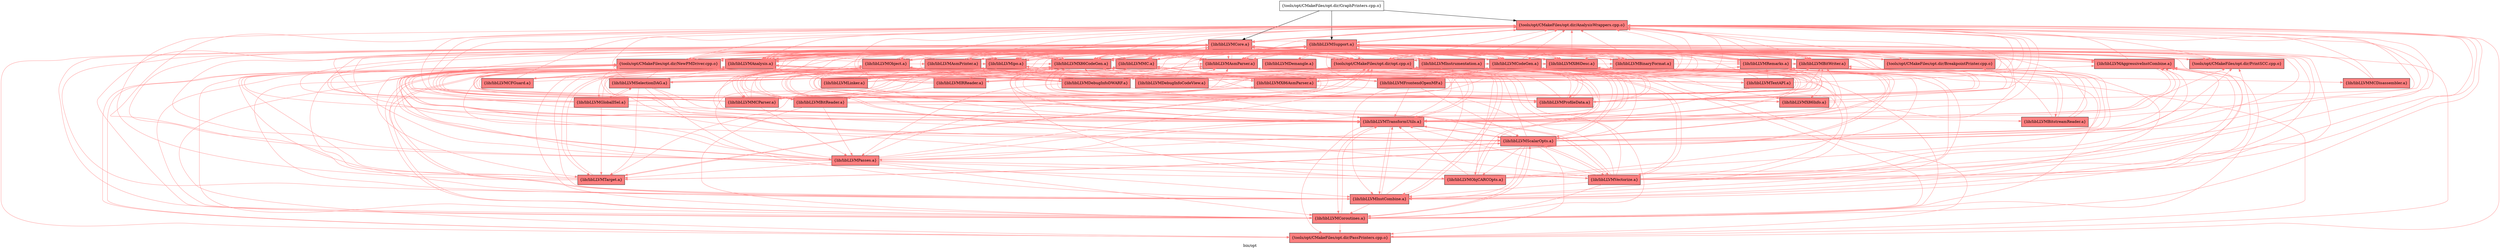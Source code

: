 digraph "bin/opt" {
	label="bin/opt";
	{ rank=same; Node0x556f9efbea68;  }
	{ rank=same; Node0x556f9efaab08; Node0x556f9efbffa8;  }
	{ rank=same; Node0x556f9efb6d68; Node0x556f9efad808; Node0x556f9efaeac8; Node0x556f9efae028; Node0x556f9efab008; Node0x556f9efa3308; Node0x556f9efac728; Node0x556f9efae5c8; Node0x556f9efadb28; Node0x556f9efb72b8; Node0x556f9efba7d8; Node0x556f9efbf508; Node0x556f9efc1628; Node0x556f9efc1128; Node0x556f9efac548; Node0x556f9efb7da8; Node0x556f9efbcd08; Node0x556f9efabb48; Node0x556f9efa4668;  }

	Node0x556f9efbea68 [shape=record,shape=box,style=filled,fillcolor="1.000000 0.5 1",group=1,label="{tools/opt/CMakeFiles/opt.dir/AnalysisWrappers.cpp.o}"];
	Node0x556f9efbea68 -> Node0x556f9efaab08[color="1.000000 0.5 1"];
	Node0x556f9efbea68 -> Node0x556f9efbffa8[color="1.000000 0.5 1"];
	Node0x556f9efaab08 [shape=record,shape=box,style=filled,fillcolor="1.000000 0.5 1",group=1,label="{lib/libLLVMCore.a}"];
	Node0x556f9efaab08 -> Node0x556f9efbea68[color="1.000000 0.5 1"];
	Node0x556f9efaab08 -> Node0x556f9efbffa8[color="1.000000 0.5 1"];
	Node0x556f9efaab08 -> Node0x556f9efb6d68[color="1.000000 0.5 1"];
	Node0x556f9efaab08 -> Node0x556f9efad808[color="1.000000 0.5 1"];
	Node0x556f9efaab08 -> Node0x556f9efaeac8[color="1.000000 0.5 1"];
	Node0x556f9efaab08 -> Node0x556f9efae028[color="1.000000 0.5 1"];
	Node0x556f9efaab08 -> Node0x556f9efab008[color="1.000000 0.5 1"];
	Node0x556f9efaab08 -> Node0x556f9efa3308[color="1.000000 0.5 1"];
	Node0x556f9efaab08 -> Node0x556f9efac728[color="1.000000 0.5 1"];
	Node0x556f9efaab08 -> Node0x556f9efae5c8[color="1.000000 0.5 1"];
	Node0x556f9efaab08 -> Node0x556f9efadb28[color="1.000000 0.5 1"];
	Node0x556f9efaab08 -> Node0x556f9efb72b8[color="1.000000 0.5 1"];
	Node0x556f9efaab08 -> Node0x556f9efba7d8[color="1.000000 0.5 1"];
	Node0x556f9efaab08 -> Node0x556f9efbf508[color="1.000000 0.5 1"];
	Node0x556f9efbffa8 [shape=record,shape=box,style=filled,fillcolor="1.000000 0.5 1",group=1,label="{lib/libLLVMSupport.a}"];
	Node0x556f9efbffa8 -> Node0x556f9efbea68[color="1.000000 0.5 1"];
	Node0x556f9efbffa8 -> Node0x556f9efb6d68[color="1.000000 0.5 1"];
	Node0x556f9efbffa8 -> Node0x556f9efad808[color="1.000000 0.5 1"];
	Node0x556f9efbffa8 -> Node0x556f9efaeac8[color="1.000000 0.5 1"];
	Node0x556f9efbffa8 -> Node0x556f9efadb28[color="1.000000 0.5 1"];
	Node0x556f9efbffa8 -> Node0x556f9efae028[color="1.000000 0.5 1"];
	Node0x556f9efbffa8 -> Node0x556f9efab008[color="1.000000 0.5 1"];
	Node0x556f9efbffa8 -> Node0x556f9efc1628[color="1.000000 0.5 1"];
	Node0x556f9efbffa8 -> Node0x556f9efba7d8[color="1.000000 0.5 1"];
	Node0x556f9efbffa8 -> Node0x556f9efaab08[color="1.000000 0.5 1"];
	Node0x556f9efbffa8 -> Node0x556f9efac728[color="1.000000 0.5 1"];
	Node0x556f9efbffa8 -> Node0x556f9efbf508[color="1.000000 0.5 1"];
	Node0x556f9efbffa8 -> Node0x556f9efc1128[color="1.000000 0.5 1"];
	Node0x556f9efbffa8 -> Node0x556f9efac548[color="1.000000 0.5 1"];
	Node0x556f9efbffa8 -> Node0x556f9efb7da8[color="1.000000 0.5 1"];
	Node0x556f9efbffa8 -> Node0x556f9efbcd08[color="1.000000 0.5 1"];
	Node0x556f9efbffa8 -> Node0x556f9efabb48[color="1.000000 0.5 1"];
	Node0x556f9efbffa8 -> Node0x556f9efa4668[color="1.000000 0.5 1"];
	Node0x556f9efb7da8 [shape=record,shape=box,style=filled,fillcolor="1.000000 0.5 1",group=1,label="{tools/opt/CMakeFiles/opt.dir/BreakpointPrinter.cpp.o}"];
	Node0x556f9efb7da8 -> Node0x556f9efbea68[color="1.000000 0.5 1"];
	Node0x556f9efb7da8 -> Node0x556f9efaab08[color="1.000000 0.5 1"];
	Node0x556f9efb7da8 -> Node0x556f9efbffa8[color="1.000000 0.5 1"];
	Node0x556f9efb8a28 [shape=record,shape=box,group=0,label="{tools/opt/CMakeFiles/opt.dir/GraphPrinters.cpp.o}"];
	Node0x556f9efb8a28 -> Node0x556f9efbea68;
	Node0x556f9efb8a28 -> Node0x556f9efaab08;
	Node0x556f9efb8a28 -> Node0x556f9efbffa8;
	Node0x556f9efb6d68 [shape=record,shape=box,style=filled,fillcolor="1.000000 0.5 1",group=1,label="{tools/opt/CMakeFiles/opt.dir/NewPMDriver.cpp.o}"];
	Node0x556f9efb6d68 -> Node0x556f9efbea68[color="1.000000 0.5 1"];
	Node0x556f9efb6d68 -> Node0x556f9efba7d8[color="1.000000 0.5 1"];
	Node0x556f9efb6d68 -> Node0x556f9efaeac8[color="1.000000 0.5 1"];
	Node0x556f9efb6d68 -> Node0x556f9efae028[color="1.000000 0.5 1"];
	Node0x556f9efb6d68 -> Node0x556f9efbeba8[color="1.000000 0.5 1"];
	Node0x556f9efb6d68 -> Node0x556f9efaab08[color="1.000000 0.5 1"];
	Node0x556f9efb6d68 -> Node0x556f9efac548[color="1.000000 0.5 1"];
	Node0x556f9efb6d68 -> Node0x556f9efc1128[color="1.000000 0.5 1"];
	Node0x556f9efb6d68 -> Node0x556f9efbffa8[color="1.000000 0.5 1"];
	Node0x556f9efb6d68 -> Node0x556f9efbe248[color="1.000000 0.5 1"];
	Node0x556f9efba7d8 [shape=record,shape=box,style=filled,fillcolor="1.000000 0.5 1",group=1,label="{tools/opt/CMakeFiles/opt.dir/opt.cpp.o}"];
	Node0x556f9efba7d8 -> Node0x556f9efbea68[color="1.000000 0.5 1"];
	Node0x556f9efba7d8 -> Node0x556f9efb7da8[color="1.000000 0.5 1"];
	Node0x556f9efba7d8 -> Node0x556f9efb6d68[color="1.000000 0.5 1"];
	Node0x556f9efba7d8 -> Node0x556f9efb6598[color="1.000000 0.5 1"];
	Node0x556f9efba7d8 -> Node0x556f9efad308[color="1.000000 0.5 1"];
	Node0x556f9efba7d8 -> Node0x556f9efad808[color="1.000000 0.5 1"];
	Node0x556f9efba7d8 -> Node0x556f9efac728[color="1.000000 0.5 1"];
	Node0x556f9efba7d8 -> Node0x556f9efacc28[color="1.000000 0.5 1"];
	Node0x556f9efba7d8 -> Node0x556f9efae5c8[color="1.000000 0.5 1"];
	Node0x556f9efba7d8 -> Node0x556f9efaeac8[color="1.000000 0.5 1"];
	Node0x556f9efba7d8 -> Node0x556f9efadb28[color="1.000000 0.5 1"];
	Node0x556f9efba7d8 -> Node0x556f9efae028[color="1.000000 0.5 1"];
	Node0x556f9efba7d8 -> Node0x556f9efab008[color="1.000000 0.5 1"];
	Node0x556f9efba7d8 -> Node0x556f9efaab08[color="1.000000 0.5 1"];
	Node0x556f9efba7d8 -> Node0x556f9efaa6a8[color="1.000000 0.5 1"];
	Node0x556f9efba7d8 -> Node0x556f9efac548[color="1.000000 0.5 1"];
	Node0x556f9efba7d8 -> Node0x556f9efac048[color="1.000000 0.5 1"];
	Node0x556f9efba7d8 -> Node0x556f9efabaa8[color="1.000000 0.5 1"];
	Node0x556f9efba7d8 -> Node0x556f9efc1128[color="1.000000 0.5 1"];
	Node0x556f9efba7d8 -> Node0x556f9efbfa08[color="1.000000 0.5 1"];
	Node0x556f9efba7d8 -> Node0x556f9efc04a8[color="1.000000 0.5 1"];
	Node0x556f9efba7d8 -> Node0x556f9efbffa8[color="1.000000 0.5 1"];
	Node0x556f9efba7d8 -> Node0x556f9efbe748[color="1.000000 0.5 1"];
	Node0x556f9efba7d8 -> Node0x556f9efbe248[color="1.000000 0.5 1"];
	Node0x556f9efba7d8 -> Node0x556f9efbf0a8[color="1.000000 0.5 1"];
	Node0x556f9efaeac8 [shape=record,shape=box,style=filled,fillcolor="1.000000 0.5 1",group=1,label="{lib/libLLVMAnalysis.a}"];
	Node0x556f9efaeac8 -> Node0x556f9efbea68[color="1.000000 0.5 1"];
	Node0x556f9efaeac8 -> Node0x556f9efb6d68[color="1.000000 0.5 1"];
	Node0x556f9efaeac8 -> Node0x556f9efad808[color="1.000000 0.5 1"];
	Node0x556f9efaeac8 -> Node0x556f9efaab08[color="1.000000 0.5 1"];
	Node0x556f9efaeac8 -> Node0x556f9efbffa8[color="1.000000 0.5 1"];
	Node0x556f9efaeac8 -> Node0x556f9efba7d8[color="1.000000 0.5 1"];
	Node0x556f9efaeac8 -> Node0x556f9efae5c8[color="1.000000 0.5 1"];
	Node0x556f9efaeac8 -> Node0x556f9efb6598[color="1.000000 0.5 1"];
	Node0x556f9efaeac8 -> Node0x556f9efb72b8[color="1.000000 0.5 1"];
	Node0x556f9efaeac8 -> Node0x556f9efa3308[color="1.000000 0.5 1"];
	Node0x556f9efaeac8 -> Node0x556f9efa4668[color="1.000000 0.5 1"];
	Node0x556f9efaeac8 -> Node0x556f9efa4b68[color="1.000000 0.5 1"];
	Node0x556f9efaeac8 -> Node0x556f9efadb28[color="1.000000 0.5 1"];
	Node0x556f9efaeac8 -> Node0x556f9efab008[color="1.000000 0.5 1"];
	Node0x556f9efaeac8 -> Node0x556f9efb7da8[color="1.000000 0.5 1"];
	Node0x556f9efaeac8 -> Node0x556f9efc04a8[color="1.000000 0.5 1"];
	Node0x556f9efae028 [shape=record,shape=box,style=filled,fillcolor="1.000000 0.5 1",group=1,label="{lib/libLLVMBitWriter.a}"];
	Node0x556f9efae028 -> Node0x556f9efbea68[color="1.000000 0.5 1"];
	Node0x556f9efae028 -> Node0x556f9efad808[color="1.000000 0.5 1"];
	Node0x556f9efae028 -> Node0x556f9efaeac8[color="1.000000 0.5 1"];
	Node0x556f9efae028 -> Node0x556f9efaab08[color="1.000000 0.5 1"];
	Node0x556f9efae028 -> Node0x556f9efbffa8[color="1.000000 0.5 1"];
	Node0x556f9efae028 -> Node0x556f9efb6d68[color="1.000000 0.5 1"];
	Node0x556f9efae028 -> Node0x556f9efba7d8[color="1.000000 0.5 1"];
	Node0x556f9efae028 -> Node0x556f9efadb28[color="1.000000 0.5 1"];
	Node0x556f9efae028 -> Node0x556f9efc1628[color="1.000000 0.5 1"];
	Node0x556f9efae028 -> Node0x556f9efa4668[color="1.000000 0.5 1"];
	Node0x556f9efbeba8 [shape=record,shape=box,style=filled,fillcolor="1.000000 0.5 1",group=1,label="{lib/libLLVMPasses.a}"];
	Node0x556f9efbeba8 -> Node0x556f9efbea68[color="1.000000 0.5 1"];
	Node0x556f9efbeba8 -> Node0x556f9efb6d68[color="1.000000 0.5 1"];
	Node0x556f9efbeba8 -> Node0x556f9efba7d8[color="1.000000 0.5 1"];
	Node0x556f9efbeba8 -> Node0x556f9efad808[color="1.000000 0.5 1"];
	Node0x556f9efbeba8 -> Node0x556f9efae5c8[color="1.000000 0.5 1"];
	Node0x556f9efbeba8 -> Node0x556f9efaeac8[color="1.000000 0.5 1"];
	Node0x556f9efbeba8 -> Node0x556f9efc04a8[color="1.000000 0.5 1"];
	Node0x556f9efbeba8 -> Node0x556f9efc1128[color="1.000000 0.5 1"];
	Node0x556f9efbeba8 -> Node0x556f9efac548[color="1.000000 0.5 1"];
	Node0x556f9efbeba8 -> Node0x556f9efaab08[color="1.000000 0.5 1"];
	Node0x556f9efbeba8 -> Node0x556f9efaa6a8[color="1.000000 0.5 1"];
	Node0x556f9efbeba8 -> Node0x556f9efabaa8[color="1.000000 0.5 1"];
	Node0x556f9efbeba8 -> Node0x556f9efbfa08[color="1.000000 0.5 1"];
	Node0x556f9efbeba8 -> Node0x556f9efbffa8[color="1.000000 0.5 1"];
	Node0x556f9efbeba8 -> Node0x556f9efbe748[color="1.000000 0.5 1"];
	Node0x556f9efbeba8 -> Node0x556f9efbe248[color="1.000000 0.5 1"];
	Node0x556f9efbeba8 -> Node0x556f9efbf0a8[color="1.000000 0.5 1"];
	Node0x556f9efbeba8 -> Node0x556f9efadb28[color="1.000000 0.5 1"];
	Node0x556f9efbeba8 -> Node0x556f9efab008[color="1.000000 0.5 1"];
	Node0x556f9efac548 [shape=record,shape=box,style=filled,fillcolor="1.000000 0.5 1",group=1,label="{lib/libLLVMipo.a}"];
	Node0x556f9efac548 -> Node0x556f9efbea68[color="1.000000 0.5 1"];
	Node0x556f9efac548 -> Node0x556f9efb6598[color="1.000000 0.5 1"];
	Node0x556f9efac548 -> Node0x556f9efad808[color="1.000000 0.5 1"];
	Node0x556f9efac548 -> Node0x556f9efaeac8[color="1.000000 0.5 1"];
	Node0x556f9efac548 -> Node0x556f9efaab08[color="1.000000 0.5 1"];
	Node0x556f9efac548 -> Node0x556f9efbffa8[color="1.000000 0.5 1"];
	Node0x556f9efac548 -> Node0x556f9efbe248[color="1.000000 0.5 1"];
	Node0x556f9efac548 -> Node0x556f9efadb28[color="1.000000 0.5 1"];
	Node0x556f9efac548 -> Node0x556f9efae028[color="1.000000 0.5 1"];
	Node0x556f9efac548 -> Node0x556f9efab008[color="1.000000 0.5 1"];
	Node0x556f9efac548 -> Node0x556f9efb6d68[color="1.000000 0.5 1"];
	Node0x556f9efac548 -> Node0x556f9efba7d8[color="1.000000 0.5 1"];
	Node0x556f9efac548 -> Node0x556f9efb72b8[color="1.000000 0.5 1"];
	Node0x556f9efac548 -> Node0x556f9efaa6a8[color="1.000000 0.5 1"];
	Node0x556f9efac548 -> Node0x556f9efac048[color="1.000000 0.5 1"];
	Node0x556f9efac548 -> Node0x556f9efacef8[color="1.000000 0.5 1"];
	Node0x556f9efac548 -> Node0x556f9efa3268[color="1.000000 0.5 1"];
	Node0x556f9efac548 -> Node0x556f9efb7da8[color="1.000000 0.5 1"];
	Node0x556f9efac548 -> Node0x556f9efae5c8[color="1.000000 0.5 1"];
	Node0x556f9efac548 -> Node0x556f9efac9f8[color="1.000000 0.5 1"];
	Node0x556f9efac548 -> Node0x556f9efabaa8[color="1.000000 0.5 1"];
	Node0x556f9efac548 -> Node0x556f9efc1128[color="1.000000 0.5 1"];
	Node0x556f9efac548 -> Node0x556f9efc04a8[color="1.000000 0.5 1"];
	Node0x556f9efac548 -> Node0x556f9efbf0a8[color="1.000000 0.5 1"];
	Node0x556f9efac548 -> Node0x556f9efa4b68[color="1.000000 0.5 1"];
	Node0x556f9efac548 -> Node0x556f9efa4668[color="1.000000 0.5 1"];
	Node0x556f9efc1128 [shape=record,shape=box,style=filled,fillcolor="1.000000 0.5 1",group=1,label="{lib/libLLVMInstrumentation.a}"];
	Node0x556f9efc1128 -> Node0x556f9efbea68[color="1.000000 0.5 1"];
	Node0x556f9efc1128 -> Node0x556f9efb6d68[color="1.000000 0.5 1"];
	Node0x556f9efc1128 -> Node0x556f9efba7d8[color="1.000000 0.5 1"];
	Node0x556f9efc1128 -> Node0x556f9efad808[color="1.000000 0.5 1"];
	Node0x556f9efc1128 -> Node0x556f9efaeac8[color="1.000000 0.5 1"];
	Node0x556f9efc1128 -> Node0x556f9efab008[color="1.000000 0.5 1"];
	Node0x556f9efc1128 -> Node0x556f9efaab08[color="1.000000 0.5 1"];
	Node0x556f9efc1128 -> Node0x556f9efc1628[color="1.000000 0.5 1"];
	Node0x556f9efc1128 -> Node0x556f9efbffa8[color="1.000000 0.5 1"];
	Node0x556f9efc1128 -> Node0x556f9efbe248[color="1.000000 0.5 1"];
	Node0x556f9efc1128 -> Node0x556f9efac548[color="1.000000 0.5 1"];
	Node0x556f9efc1128 -> Node0x556f9efa4b68[color="1.000000 0.5 1"];
	Node0x556f9efc1128 -> Node0x556f9efb7da8[color="1.000000 0.5 1"];
	Node0x556f9efc1128 -> Node0x556f9efae5c8[color="1.000000 0.5 1"];
	Node0x556f9efc1128 -> Node0x556f9efadb28[color="1.000000 0.5 1"];
	Node0x556f9efc1128 -> Node0x556f9efabaa8[color="1.000000 0.5 1"];
	Node0x556f9efc1128 -> Node0x556f9efb72b8[color="1.000000 0.5 1"];
	Node0x556f9efc1128 -> Node0x556f9efaa6a8[color="1.000000 0.5 1"];
	Node0x556f9efbe248 [shape=record,shape=box,style=filled,fillcolor="1.000000 0.5 1",group=1,label="{lib/libLLVMTransformUtils.a}"];
	Node0x556f9efbe248 -> Node0x556f9efbea68[color="1.000000 0.5 1"];
	Node0x556f9efbe248 -> Node0x556f9efbffa8[color="1.000000 0.5 1"];
	Node0x556f9efbe248 -> Node0x556f9efb6d68[color="1.000000 0.5 1"];
	Node0x556f9efbe248 -> Node0x556f9efad808[color="1.000000 0.5 1"];
	Node0x556f9efbe248 -> Node0x556f9efaeac8[color="1.000000 0.5 1"];
	Node0x556f9efbe248 -> Node0x556f9efadb28[color="1.000000 0.5 1"];
	Node0x556f9efbe248 -> Node0x556f9efab008[color="1.000000 0.5 1"];
	Node0x556f9efbe248 -> Node0x556f9efaab08[color="1.000000 0.5 1"];
	Node0x556f9efbe248 -> Node0x556f9efae5c8[color="1.000000 0.5 1"];
	Node0x556f9efbe248 -> Node0x556f9efac548[color="1.000000 0.5 1"];
	Node0x556f9efbe248 -> Node0x556f9efc04a8[color="1.000000 0.5 1"];
	Node0x556f9efbe248 -> Node0x556f9efb6598[color="1.000000 0.5 1"];
	Node0x556f9efbe248 -> Node0x556f9efb72b8[color="1.000000 0.5 1"];
	Node0x556f9efbe248 -> Node0x556f9efabaa8[color="1.000000 0.5 1"];
	Node0x556f9efbe248 -> Node0x556f9efae028[color="1.000000 0.5 1"];
	Node0x556f9efbe248 -> Node0x556f9efba7d8[color="1.000000 0.5 1"];
	Node0x556f9efbe248 -> Node0x556f9efaa6a8[color="1.000000 0.5 1"];
	Node0x556f9efbe248 -> Node0x556f9efc1128[color="1.000000 0.5 1"];
	Node0x556f9efbe248 -> Node0x556f9efbf508[color="1.000000 0.5 1"];
	Node0x556f9efb6598 [shape=record,shape=box,style=filled,fillcolor="1.000000 0.5 1",group=1,label="{tools/opt/CMakeFiles/opt.dir/PassPrinters.cpp.o}"];
	Node0x556f9efb6598 -> Node0x556f9efbea68[color="1.000000 0.5 1"];
	Node0x556f9efb6598 -> Node0x556f9efaeac8[color="1.000000 0.5 1"];
	Node0x556f9efb6598 -> Node0x556f9efaab08[color="1.000000 0.5 1"];
	Node0x556f9efb6598 -> Node0x556f9efbffa8[color="1.000000 0.5 1"];
	Node0x556f9efb72b8 [shape=record,shape=box,style=filled,fillcolor="1.000000 0.5 1",group=1,label="{tools/opt/CMakeFiles/opt.dir/PrintSCC.cpp.o}"];
	Node0x556f9efb72b8 -> Node0x556f9efbea68[color="1.000000 0.5 1"];
	Node0x556f9efb72b8 -> Node0x556f9efaeac8[color="1.000000 0.5 1"];
	Node0x556f9efb72b8 -> Node0x556f9efaab08[color="1.000000 0.5 1"];
	Node0x556f9efb72b8 -> Node0x556f9efbffa8[color="1.000000 0.5 1"];
	Node0x556f9efad308 [shape=record,shape=box,style=filled,fillcolor="1.000000 0.5 1",group=1,label="{lib/libLLVMX86AsmParser.a}"];
	Node0x556f9efad308 -> Node0x556f9efbea68[color="1.000000 0.5 1"];
	Node0x556f9efad308 -> Node0x556f9efb6d68[color="1.000000 0.5 1"];
	Node0x556f9efad308 -> Node0x556f9efac728[color="1.000000 0.5 1"];
	Node0x556f9efad308 -> Node0x556f9efacc28[color="1.000000 0.5 1"];
	Node0x556f9efad308 -> Node0x556f9efc1628[color="1.000000 0.5 1"];
	Node0x556f9efad308 -> Node0x556f9efbffa8[color="1.000000 0.5 1"];
	Node0x556f9efad308 -> Node0x556f9efa4208[color="1.000000 0.5 1"];
	Node0x556f9efad808 [shape=record,shape=box,style=filled,fillcolor="1.000000 0.5 1",group=1,label="{lib/libLLVMX86CodeGen.a}"];
	Node0x556f9efad808 -> Node0x556f9efbea68[color="1.000000 0.5 1"];
	Node0x556f9efad808 -> Node0x556f9efac728[color="1.000000 0.5 1"];
	Node0x556f9efad808 -> Node0x556f9efacc28[color="1.000000 0.5 1"];
	Node0x556f9efad808 -> Node0x556f9efab008[color="1.000000 0.5 1"];
	Node0x556f9efad808 -> Node0x556f9efaab08[color="1.000000 0.5 1"];
	Node0x556f9efad808 -> Node0x556f9efc1628[color="1.000000 0.5 1"];
	Node0x556f9efad808 -> Node0x556f9efbffa8[color="1.000000 0.5 1"];
	Node0x556f9efad808 -> Node0x556f9efbcd08[color="1.000000 0.5 1"];
	Node0x556f9efad808 -> Node0x556f9efb6d68[color="1.000000 0.5 1"];
	Node0x556f9efad808 -> Node0x556f9efaeac8[color="1.000000 0.5 1"];
	Node0x556f9efad808 -> Node0x556f9efbe748[color="1.000000 0.5 1"];
	Node0x556f9efad808 -> Node0x556f9efafec8[color="1.000000 0.5 1"];
	Node0x556f9efad808 -> Node0x556f9efba7d8[color="1.000000 0.5 1"];
	Node0x556f9efad808 -> Node0x556f9efbb7c8[color="1.000000 0.5 1"];
	Node0x556f9efad808 -> Node0x556f9efaf428[color="1.000000 0.5 1"];
	Node0x556f9efad808 -> Node0x556f9efa4b68[color="1.000000 0.5 1"];
	Node0x556f9efad808 -> Node0x556f9efbe248[color="1.000000 0.5 1"];
	Node0x556f9efad808 -> Node0x556f9efb72b8[color="1.000000 0.5 1"];
	Node0x556f9efac728 [shape=record,shape=box,style=filled,fillcolor="1.000000 0.5 1",group=1,label="{lib/libLLVMX86Desc.a}"];
	Node0x556f9efac728 -> Node0x556f9efbea68[color="1.000000 0.5 1"];
	Node0x556f9efac728 -> Node0x556f9efb6d68[color="1.000000 0.5 1"];
	Node0x556f9efac728 -> Node0x556f9efc1628[color="1.000000 0.5 1"];
	Node0x556f9efac728 -> Node0x556f9efbffa8[color="1.000000 0.5 1"];
	Node0x556f9efac728 -> Node0x556f9efad808[color="1.000000 0.5 1"];
	Node0x556f9efac728 -> Node0x556f9efacc28[color="1.000000 0.5 1"];
	Node0x556f9efac728 -> Node0x556f9efbd208[color="1.000000 0.5 1"];
	Node0x556f9efac728 -> Node0x556f9efba7d8[color="1.000000 0.5 1"];
	Node0x556f9efac728 -> Node0x556f9efad308[color="1.000000 0.5 1"];
	Node0x556f9efac728 -> Node0x556f9efa3308[color="1.000000 0.5 1"];
	Node0x556f9efacc28 [shape=record,shape=box,style=filled,fillcolor="1.000000 0.5 1",group=1,label="{lib/libLLVMX86Info.a}"];
	Node0x556f9efacc28 -> Node0x556f9efbea68[color="1.000000 0.5 1"];
	Node0x556f9efacc28 -> Node0x556f9efbffa8[color="1.000000 0.5 1"];
	Node0x556f9efae5c8 [shape=record,shape=box,style=filled,fillcolor="1.000000 0.5 1",group=1,label="{lib/libLLVMAggressiveInstCombine.a}"];
	Node0x556f9efae5c8 -> Node0x556f9efbea68[color="1.000000 0.5 1"];
	Node0x556f9efae5c8 -> Node0x556f9efad808[color="1.000000 0.5 1"];
	Node0x556f9efae5c8 -> Node0x556f9efaeac8[color="1.000000 0.5 1"];
	Node0x556f9efae5c8 -> Node0x556f9efaab08[color="1.000000 0.5 1"];
	Node0x556f9efae5c8 -> Node0x556f9efbffa8[color="1.000000 0.5 1"];
	Node0x556f9efae5c8 -> Node0x556f9efbe248[color="1.000000 0.5 1"];
	Node0x556f9efadb28 [shape=record,shape=box,style=filled,fillcolor="1.000000 0.5 1",group=1,label="{lib/libLLVMAsmParser.a}"];
	Node0x556f9efadb28 -> Node0x556f9efbea68[color="1.000000 0.5 1"];
	Node0x556f9efadb28 -> Node0x556f9efba7d8[color="1.000000 0.5 1"];
	Node0x556f9efadb28 -> Node0x556f9efad808[color="1.000000 0.5 1"];
	Node0x556f9efadb28 -> Node0x556f9efaab08[color="1.000000 0.5 1"];
	Node0x556f9efadb28 -> Node0x556f9efbffa8[color="1.000000 0.5 1"];
	Node0x556f9efadb28 -> Node0x556f9efb6d68[color="1.000000 0.5 1"];
	Node0x556f9efadb28 -> Node0x556f9efaeac8[color="1.000000 0.5 1"];
	Node0x556f9efadb28 -> Node0x556f9efa3308[color="1.000000 0.5 1"];
	Node0x556f9efab008 [shape=record,shape=box,style=filled,fillcolor="1.000000 0.5 1",group=1,label="{lib/libLLVMCodeGen.a}"];
	Node0x556f9efab008 -> Node0x556f9efbea68[color="1.000000 0.5 1"];
	Node0x556f9efab008 -> Node0x556f9efad808[color="1.000000 0.5 1"];
	Node0x556f9efab008 -> Node0x556f9efaeac8[color="1.000000 0.5 1"];
	Node0x556f9efab008 -> Node0x556f9efaab08[color="1.000000 0.5 1"];
	Node0x556f9efab008 -> Node0x556f9efbffa8[color="1.000000 0.5 1"];
	Node0x556f9efab008 -> Node0x556f9efae5c8[color="1.000000 0.5 1"];
	Node0x556f9efab008 -> Node0x556f9efba7d8[color="1.000000 0.5 1"];
	Node0x556f9efab008 -> Node0x556f9efc1628[color="1.000000 0.5 1"];
	Node0x556f9efab008 -> Node0x556f9efb6d68[color="1.000000 0.5 1"];
	Node0x556f9efab008 -> Node0x556f9efadb28[color="1.000000 0.5 1"];
	Node0x556f9efab008 -> Node0x556f9efbe248[color="1.000000 0.5 1"];
	Node0x556f9efab008 -> Node0x556f9efb72b8[color="1.000000 0.5 1"];
	Node0x556f9efab008 -> Node0x556f9efbe748[color="1.000000 0.5 1"];
	Node0x556f9efab008 -> Node0x556f9efac728[color="1.000000 0.5 1"];
	Node0x556f9efab008 -> Node0x556f9efb7da8[color="1.000000 0.5 1"];
	Node0x556f9efab008 -> Node0x556f9efae028[color="1.000000 0.5 1"];
	Node0x556f9efab008 -> Node0x556f9efa4b68[color="1.000000 0.5 1"];
	Node0x556f9efab008 -> Node0x556f9efb6598[color="1.000000 0.5 1"];
	Node0x556f9efab008 -> Node0x556f9efc04a8[color="1.000000 0.5 1"];
	Node0x556f9efab008 -> Node0x556f9efbcd08[color="1.000000 0.5 1"];
	Node0x556f9efaa6a8 [shape=record,shape=box,style=filled,fillcolor="1.000000 0.5 1",group=1,label="{lib/libLLVMCoroutines.a}"];
	Node0x556f9efaa6a8 -> Node0x556f9efbea68[color="1.000000 0.5 1"];
	Node0x556f9efaa6a8 -> Node0x556f9efad808[color="1.000000 0.5 1"];
	Node0x556f9efaa6a8 -> Node0x556f9efae5c8[color="1.000000 0.5 1"];
	Node0x556f9efaa6a8 -> Node0x556f9efaeac8[color="1.000000 0.5 1"];
	Node0x556f9efaa6a8 -> Node0x556f9efaab08[color="1.000000 0.5 1"];
	Node0x556f9efaa6a8 -> Node0x556f9efac548[color="1.000000 0.5 1"];
	Node0x556f9efaa6a8 -> Node0x556f9efbffa8[color="1.000000 0.5 1"];
	Node0x556f9efaa6a8 -> Node0x556f9efbe248[color="1.000000 0.5 1"];
	Node0x556f9efaa6a8 -> Node0x556f9efc04a8[color="1.000000 0.5 1"];
	Node0x556f9efaa6a8 -> Node0x556f9efb6598[color="1.000000 0.5 1"];
	Node0x556f9efaa6a8 -> Node0x556f9efab008[color="1.000000 0.5 1"];
	Node0x556f9efaa6a8 -> Node0x556f9efb6d68[color="1.000000 0.5 1"];
	Node0x556f9efaa6a8 -> Node0x556f9efadb28[color="1.000000 0.5 1"];
	Node0x556f9efac048 [shape=record,shape=box,style=filled,fillcolor="1.000000 0.5 1",group=1,label="{lib/libLLVMIRReader.a}"];
	Node0x556f9efac048 -> Node0x556f9efbea68[color="1.000000 0.5 1"];
	Node0x556f9efac048 -> Node0x556f9efb6d68[color="1.000000 0.5 1"];
	Node0x556f9efac048 -> Node0x556f9efba7d8[color="1.000000 0.5 1"];
	Node0x556f9efac048 -> Node0x556f9efadb28[color="1.000000 0.5 1"];
	Node0x556f9efac048 -> Node0x556f9efab008[color="1.000000 0.5 1"];
	Node0x556f9efac048 -> Node0x556f9efaab08[color="1.000000 0.5 1"];
	Node0x556f9efac048 -> Node0x556f9efac548[color="1.000000 0.5 1"];
	Node0x556f9efac048 -> Node0x556f9efbffa8[color="1.000000 0.5 1"];
	Node0x556f9efac048 -> Node0x556f9efa3268[color="1.000000 0.5 1"];
	Node0x556f9efabaa8 [shape=record,shape=box,style=filled,fillcolor="1.000000 0.5 1",group=1,label="{lib/libLLVMInstCombine.a}"];
	Node0x556f9efabaa8 -> Node0x556f9efbea68[color="1.000000 0.5 1"];
	Node0x556f9efabaa8 -> Node0x556f9efb6d68[color="1.000000 0.5 1"];
	Node0x556f9efabaa8 -> Node0x556f9efba7d8[color="1.000000 0.5 1"];
	Node0x556f9efabaa8 -> Node0x556f9efad808[color="1.000000 0.5 1"];
	Node0x556f9efabaa8 -> Node0x556f9efae5c8[color="1.000000 0.5 1"];
	Node0x556f9efabaa8 -> Node0x556f9efaeac8[color="1.000000 0.5 1"];
	Node0x556f9efabaa8 -> Node0x556f9efadb28[color="1.000000 0.5 1"];
	Node0x556f9efabaa8 -> Node0x556f9efab008[color="1.000000 0.5 1"];
	Node0x556f9efabaa8 -> Node0x556f9efaab08[color="1.000000 0.5 1"];
	Node0x556f9efabaa8 -> Node0x556f9efaa6a8[color="1.000000 0.5 1"];
	Node0x556f9efabaa8 -> Node0x556f9efbffa8[color="1.000000 0.5 1"];
	Node0x556f9efabaa8 -> Node0x556f9efbe248[color="1.000000 0.5 1"];
	Node0x556f9efabaa8 -> Node0x556f9efac548[color="1.000000 0.5 1"];
	Node0x556f9efabaa8 -> Node0x556f9efae028[color="1.000000 0.5 1"];
	Node0x556f9efbfa08 [shape=record,shape=box,style=filled,fillcolor="1.000000 0.5 1",group=1,label="{lib/libLLVMObjCARCOpts.a}"];
	Node0x556f9efbfa08 -> Node0x556f9efbea68[color="1.000000 0.5 1"];
	Node0x556f9efbfa08 -> Node0x556f9efad808[color="1.000000 0.5 1"];
	Node0x556f9efbfa08 -> Node0x556f9efaeac8[color="1.000000 0.5 1"];
	Node0x556f9efbfa08 -> Node0x556f9efadb28[color="1.000000 0.5 1"];
	Node0x556f9efbfa08 -> Node0x556f9efaab08[color="1.000000 0.5 1"];
	Node0x556f9efbfa08 -> Node0x556f9efbffa8[color="1.000000 0.5 1"];
	Node0x556f9efbfa08 -> Node0x556f9efbe248[color="1.000000 0.5 1"];
	Node0x556f9efbfa08 -> Node0x556f9efba7d8[color="1.000000 0.5 1"];
	Node0x556f9efbfa08 -> Node0x556f9efab008[color="1.000000 0.5 1"];
	Node0x556f9efbfa08 -> Node0x556f9efae5c8[color="1.000000 0.5 1"];
	Node0x556f9efc04a8 [shape=record,shape=box,style=filled,fillcolor="1.000000 0.5 1",group=1,label="{lib/libLLVMScalarOpts.a}"];
	Node0x556f9efc04a8 -> Node0x556f9efbea68[color="1.000000 0.5 1"];
	Node0x556f9efc04a8 -> Node0x556f9efb6d68[color="1.000000 0.5 1"];
	Node0x556f9efc04a8 -> Node0x556f9efb72b8[color="1.000000 0.5 1"];
	Node0x556f9efc04a8 -> Node0x556f9efad808[color="1.000000 0.5 1"];
	Node0x556f9efc04a8 -> Node0x556f9efae5c8[color="1.000000 0.5 1"];
	Node0x556f9efc04a8 -> Node0x556f9efaeac8[color="1.000000 0.5 1"];
	Node0x556f9efc04a8 -> Node0x556f9efaab08[color="1.000000 0.5 1"];
	Node0x556f9efc04a8 -> Node0x556f9efac548[color="1.000000 0.5 1"];
	Node0x556f9efc04a8 -> Node0x556f9efbffa8[color="1.000000 0.5 1"];
	Node0x556f9efc04a8 -> Node0x556f9efbe248[color="1.000000 0.5 1"];
	Node0x556f9efc04a8 -> Node0x556f9efba7d8[color="1.000000 0.5 1"];
	Node0x556f9efc04a8 -> Node0x556f9efab008[color="1.000000 0.5 1"];
	Node0x556f9efc04a8 -> Node0x556f9efabaa8[color="1.000000 0.5 1"];
	Node0x556f9efc04a8 -> Node0x556f9efc1128[color="1.000000 0.5 1"];
	Node0x556f9efc04a8 -> Node0x556f9efb6598[color="1.000000 0.5 1"];
	Node0x556f9efc04a8 -> Node0x556f9efae028[color="1.000000 0.5 1"];
	Node0x556f9efc04a8 -> Node0x556f9efaa6a8[color="1.000000 0.5 1"];
	Node0x556f9efc04a8 -> Node0x556f9efadb28[color="1.000000 0.5 1"];
	Node0x556f9efc04a8 -> Node0x556f9efbfa08[color="1.000000 0.5 1"];
	Node0x556f9efc04a8 -> Node0x556f9efbf0a8[color="1.000000 0.5 1"];
	Node0x556f9efc04a8 -> Node0x556f9efbeba8[color="1.000000 0.5 1"];
	Node0x556f9efbe748 [shape=record,shape=box,style=filled,fillcolor="1.000000 0.5 1",group=1,label="{lib/libLLVMTarget.a}"];
	Node0x556f9efbe748 -> Node0x556f9efbea68[color="1.000000 0.5 1"];
	Node0x556f9efbe748 -> Node0x556f9efad808[color="1.000000 0.5 1"];
	Node0x556f9efbe748 -> Node0x556f9efaeac8[color="1.000000 0.5 1"];
	Node0x556f9efbe748 -> Node0x556f9efaab08[color="1.000000 0.5 1"];
	Node0x556f9efbe748 -> Node0x556f9efbffa8[color="1.000000 0.5 1"];
	Node0x556f9efbe748 -> Node0x556f9efab008[color="1.000000 0.5 1"];
	Node0x556f9efbe748 -> Node0x556f9efc1628[color="1.000000 0.5 1"];
	Node0x556f9efbe748 -> Node0x556f9efba7d8[color="1.000000 0.5 1"];
	Node0x556f9efbf0a8 [shape=record,shape=box,style=filled,fillcolor="1.000000 0.5 1",group=1,label="{lib/libLLVMVectorize.a}"];
	Node0x556f9efbf0a8 -> Node0x556f9efbea68[color="1.000000 0.5 1"];
	Node0x556f9efbf0a8 -> Node0x556f9efad808[color="1.000000 0.5 1"];
	Node0x556f9efbf0a8 -> Node0x556f9efaeac8[color="1.000000 0.5 1"];
	Node0x556f9efbf0a8 -> Node0x556f9efab008[color="1.000000 0.5 1"];
	Node0x556f9efbf0a8 -> Node0x556f9efaab08[color="1.000000 0.5 1"];
	Node0x556f9efbf0a8 -> Node0x556f9efaa6a8[color="1.000000 0.5 1"];
	Node0x556f9efbf0a8 -> Node0x556f9efc04a8[color="1.000000 0.5 1"];
	Node0x556f9efbf0a8 -> Node0x556f9efbffa8[color="1.000000 0.5 1"];
	Node0x556f9efbf0a8 -> Node0x556f9efbe248[color="1.000000 0.5 1"];
	Node0x556f9efbf0a8 -> Node0x556f9efb6d68[color="1.000000 0.5 1"];
	Node0x556f9efbf0a8 -> Node0x556f9efba7d8[color="1.000000 0.5 1"];
	Node0x556f9efbf0a8 -> Node0x556f9efae5c8[color="1.000000 0.5 1"];
	Node0x556f9efbf0a8 -> Node0x556f9efadb28[color="1.000000 0.5 1"];
	Node0x556f9efbf0a8 -> Node0x556f9efac548[color="1.000000 0.5 1"];
	Node0x556f9efbf0a8 -> Node0x556f9efabaa8[color="1.000000 0.5 1"];
	Node0x556f9efbf0a8 -> Node0x556f9efc1128[color="1.000000 0.5 1"];
	Node0x556f9efbf0a8 -> Node0x556f9efb72b8[color="1.000000 0.5 1"];
	Node0x556f9efc1628 [shape=record,shape=box,style=filled,fillcolor="1.000000 0.5 1",group=1,label="{lib/libLLVMMC.a}"];
	Node0x556f9efc1628 -> Node0x556f9efbea68[color="1.000000 0.5 1"];
	Node0x556f9efc1628 -> Node0x556f9efac728[color="1.000000 0.5 1"];
	Node0x556f9efc1628 -> Node0x556f9efbffa8[color="1.000000 0.5 1"];
	Node0x556f9efc1628 -> Node0x556f9efb6d68[color="1.000000 0.5 1"];
	Node0x556f9efc1628 -> Node0x556f9efae028[color="1.000000 0.5 1"];
	Node0x556f9efc1628 -> Node0x556f9efab008[color="1.000000 0.5 1"];
	Node0x556f9efc1628 -> Node0x556f9efaeac8[color="1.000000 0.5 1"];
	Node0x556f9efc1628 -> Node0x556f9efad308[color="1.000000 0.5 1"];
	Node0x556f9efc1628 -> Node0x556f9efad808[color="1.000000 0.5 1"];
	Node0x556f9efc1628 -> Node0x556f9efadb28[color="1.000000 0.5 1"];
	Node0x556f9efc1628 -> Node0x556f9efa3308[color="1.000000 0.5 1"];
	Node0x556f9efc1628 -> Node0x556f9efaab08[color="1.000000 0.5 1"];
	Node0x556f9efa4208 [shape=record,shape=box,style=filled,fillcolor="1.000000 0.5 1",group=1,label="{lib/libLLVMMCParser.a}"];
	Node0x556f9efa4208 -> Node0x556f9efbea68[color="1.000000 0.5 1"];
	Node0x556f9efa4208 -> Node0x556f9efb6d68[color="1.000000 0.5 1"];
	Node0x556f9efa4208 -> Node0x556f9efba7d8[color="1.000000 0.5 1"];
	Node0x556f9efa4208 -> Node0x556f9efad308[color="1.000000 0.5 1"];
	Node0x556f9efa4208 -> Node0x556f9efad808[color="1.000000 0.5 1"];
	Node0x556f9efa4208 -> Node0x556f9efac728[color="1.000000 0.5 1"];
	Node0x556f9efa4208 -> Node0x556f9efaeac8[color="1.000000 0.5 1"];
	Node0x556f9efa4208 -> Node0x556f9efadb28[color="1.000000 0.5 1"];
	Node0x556f9efa4208 -> Node0x556f9efae028[color="1.000000 0.5 1"];
	Node0x556f9efa4208 -> Node0x556f9efab008[color="1.000000 0.5 1"];
	Node0x556f9efa4208 -> Node0x556f9efac548[color="1.000000 0.5 1"];
	Node0x556f9efa4208 -> Node0x556f9efc1628[color="1.000000 0.5 1"];
	Node0x556f9efa4208 -> Node0x556f9efbffa8[color="1.000000 0.5 1"];
	Node0x556f9efa4208 -> Node0x556f9efbeba8[color="1.000000 0.5 1"];
	Node0x556f9efa4208 -> Node0x556f9efa4668[color="1.000000 0.5 1"];
	Node0x556f9efbcd08 [shape=record,shape=box,style=filled,fillcolor="1.000000 0.5 1",group=1,label="{lib/libLLVMAsmPrinter.a}"];
	Node0x556f9efbcd08 -> Node0x556f9efbea68[color="1.000000 0.5 1"];
	Node0x556f9efbcd08 -> Node0x556f9efb6d68[color="1.000000 0.5 1"];
	Node0x556f9efbcd08 -> Node0x556f9efad808[color="1.000000 0.5 1"];
	Node0x556f9efbcd08 -> Node0x556f9efac728[color="1.000000 0.5 1"];
	Node0x556f9efbcd08 -> Node0x556f9efaeac8[color="1.000000 0.5 1"];
	Node0x556f9efbcd08 -> Node0x556f9efab008[color="1.000000 0.5 1"];
	Node0x556f9efbcd08 -> Node0x556f9efaab08[color="1.000000 0.5 1"];
	Node0x556f9efbcd08 -> Node0x556f9efac548[color="1.000000 0.5 1"];
	Node0x556f9efbcd08 -> Node0x556f9efc1628[color="1.000000 0.5 1"];
	Node0x556f9efbcd08 -> Node0x556f9efbf508[color="1.000000 0.5 1"];
	Node0x556f9efbcd08 -> Node0x556f9efbffa8[color="1.000000 0.5 1"];
	Node0x556f9efbcd08 -> Node0x556f9efbe748[color="1.000000 0.5 1"];
	Node0x556f9efbcd08 -> Node0x556f9efbe248[color="1.000000 0.5 1"];
	Node0x556f9efbcd08 -> Node0x556f9efa3308[color="1.000000 0.5 1"];
	Node0x556f9efbcd08 -> Node0x556f9efad308[color="1.000000 0.5 1"];
	Node0x556f9efbcd08 -> Node0x556f9efadb28[color="1.000000 0.5 1"];
	Node0x556f9efbcd08 -> Node0x556f9efa4208[color="1.000000 0.5 1"];
	Node0x556f9efbcd08 -> Node0x556f9efbd528[color="1.000000 0.5 1"];
	Node0x556f9efbcd08 -> Node0x556f9efae028[color="1.000000 0.5 1"];
	Node0x556f9efbcd08 -> Node0x556f9efa3768[color="1.000000 0.5 1"];
	Node0x556f9efafec8 [shape=record,shape=box,style=filled,fillcolor="1.000000 0.5 1",group=1,label="{lib/libLLVMSelectionDAG.a}"];
	Node0x556f9efafec8 -> Node0x556f9efbea68[color="1.000000 0.5 1"];
	Node0x556f9efafec8 -> Node0x556f9efb6d68[color="1.000000 0.5 1"];
	Node0x556f9efafec8 -> Node0x556f9efba7d8[color="1.000000 0.5 1"];
	Node0x556f9efafec8 -> Node0x556f9efad808[color="1.000000 0.5 1"];
	Node0x556f9efafec8 -> Node0x556f9efaeac8[color="1.000000 0.5 1"];
	Node0x556f9efafec8 -> Node0x556f9efab008[color="1.000000 0.5 1"];
	Node0x556f9efafec8 -> Node0x556f9efaab08[color="1.000000 0.5 1"];
	Node0x556f9efafec8 -> Node0x556f9efabaa8[color="1.000000 0.5 1"];
	Node0x556f9efafec8 -> Node0x556f9efbffa8[color="1.000000 0.5 1"];
	Node0x556f9efafec8 -> Node0x556f9efbe248[color="1.000000 0.5 1"];
	Node0x556f9efafec8 -> Node0x556f9efc1628[color="1.000000 0.5 1"];
	Node0x556f9efafec8 -> Node0x556f9efadb28[color="1.000000 0.5 1"];
	Node0x556f9efafec8 -> Node0x556f9efac548[color="1.000000 0.5 1"];
	Node0x556f9efafec8 -> Node0x556f9efc04a8[color="1.000000 0.5 1"];
	Node0x556f9efafec8 -> Node0x556f9efbe748[color="1.000000 0.5 1"];
	Node0x556f9efafec8 -> Node0x556f9efbb7c8[color="1.000000 0.5 1"];
	Node0x556f9efafec8 -> Node0x556f9efae028[color="1.000000 0.5 1"];
	Node0x556f9efbb7c8 [shape=record,shape=box,style=filled,fillcolor="1.000000 0.5 1",group=1,label="{lib/libLLVMGlobalISel.a}"];
	Node0x556f9efbb7c8 -> Node0x556f9efbea68[color="1.000000 0.5 1"];
	Node0x556f9efbb7c8 -> Node0x556f9efad808[color="1.000000 0.5 1"];
	Node0x556f9efbb7c8 -> Node0x556f9efab008[color="1.000000 0.5 1"];
	Node0x556f9efbb7c8 -> Node0x556f9efaab08[color="1.000000 0.5 1"];
	Node0x556f9efbb7c8 -> Node0x556f9efbffa8[color="1.000000 0.5 1"];
	Node0x556f9efbb7c8 -> Node0x556f9efb6d68[color="1.000000 0.5 1"];
	Node0x556f9efbb7c8 -> Node0x556f9efaeac8[color="1.000000 0.5 1"];
	Node0x556f9efbb7c8 -> Node0x556f9efc1628[color="1.000000 0.5 1"];
	Node0x556f9efbb7c8 -> Node0x556f9efbe748[color="1.000000 0.5 1"];
	Node0x556f9efbb7c8 -> Node0x556f9efafec8[color="1.000000 0.5 1"];
	Node0x556f9efbb7c8 -> Node0x556f9efbe248[color="1.000000 0.5 1"];
	Node0x556f9efaf428 [shape=record,shape=box,style=filled,fillcolor="1.000000 0.5 1",group=1,label="{lib/libLLVMCFGuard.a}"];
	Node0x556f9efaf428 -> Node0x556f9efbea68[color="1.000000 0.5 1"];
	Node0x556f9efaf428 -> Node0x556f9efad808[color="1.000000 0.5 1"];
	Node0x556f9efaf428 -> Node0x556f9efadb28[color="1.000000 0.5 1"];
	Node0x556f9efaf428 -> Node0x556f9efaab08[color="1.000000 0.5 1"];
	Node0x556f9efaf428 -> Node0x556f9efbffa8[color="1.000000 0.5 1"];
	Node0x556f9efa4b68 [shape=record,shape=box,style=filled,fillcolor="1.000000 0.5 1",group=1,label="{lib/libLLVMProfileData.a}"];
	Node0x556f9efa4b68 -> Node0x556f9efbea68[color="1.000000 0.5 1"];
	Node0x556f9efa4b68 -> Node0x556f9efb7da8[color="1.000000 0.5 1"];
	Node0x556f9efa4b68 -> Node0x556f9efb6d68[color="1.000000 0.5 1"];
	Node0x556f9efa4b68 -> Node0x556f9efba7d8[color="1.000000 0.5 1"];
	Node0x556f9efa4b68 -> Node0x556f9efaeac8[color="1.000000 0.5 1"];
	Node0x556f9efa4b68 -> Node0x556f9efae028[color="1.000000 0.5 1"];
	Node0x556f9efa4b68 -> Node0x556f9efaab08[color="1.000000 0.5 1"];
	Node0x556f9efa4b68 -> Node0x556f9efac548[color="1.000000 0.5 1"];
	Node0x556f9efa4b68 -> Node0x556f9efc1128[color="1.000000 0.5 1"];
	Node0x556f9efa4b68 -> Node0x556f9efbffa8[color="1.000000 0.5 1"];
	Node0x556f9efa4b68 -> Node0x556f9efac728[color="1.000000 0.5 1"];
	Node0x556f9efa4b68 -> Node0x556f9efadb28[color="1.000000 0.5 1"];
	Node0x556f9efa4b68 -> Node0x556f9efad808[color="1.000000 0.5 1"];
	Node0x556f9efa4b68 -> Node0x556f9efab008[color="1.000000 0.5 1"];
	Node0x556f9efa4b68 -> Node0x556f9efc1628[color="1.000000 0.5 1"];
	Node0x556f9efbd208 [shape=record,shape=box,style=filled,fillcolor="1.000000 0.5 1",group=1,label="{lib/libLLVMMCDisassembler.a}"];
	Node0x556f9efbd208 -> Node0x556f9efbea68[color="1.000000 0.5 1"];
	Node0x556f9efbd208 -> Node0x556f9efbffa8[color="1.000000 0.5 1"];
	Node0x556f9efa3308 [shape=record,shape=box,style=filled,fillcolor="1.000000 0.5 1",group=1,label="{lib/libLLVMBinaryFormat.a}"];
	Node0x556f9efa3308 -> Node0x556f9efbea68[color="1.000000 0.5 1"];
	Node0x556f9efa3308 -> Node0x556f9efaab08[color="1.000000 0.5 1"];
	Node0x556f9efa3308 -> Node0x556f9efbffa8[color="1.000000 0.5 1"];
	Node0x556f9efa3308 -> Node0x556f9efbf508[color="1.000000 0.5 1"];
	Node0x556f9efa3308 -> Node0x556f9efadb28[color="1.000000 0.5 1"];
	Node0x556f9efa4668 [shape=record,shape=box,style=filled,fillcolor="1.000000 0.5 1",group=1,label="{lib/libLLVMObject.a}"];
	Node0x556f9efa4668 -> Node0x556f9efbea68[color="1.000000 0.5 1"];
	Node0x556f9efa4668 -> Node0x556f9efadb28[color="1.000000 0.5 1"];
	Node0x556f9efa4668 -> Node0x556f9efbffa8[color="1.000000 0.5 1"];
	Node0x556f9efa4668 -> Node0x556f9efa3308[color="1.000000 0.5 1"];
	Node0x556f9efa4668 -> Node0x556f9efb6d68[color="1.000000 0.5 1"];
	Node0x556f9efa4668 -> Node0x556f9efba7d8[color="1.000000 0.5 1"];
	Node0x556f9efa4668 -> Node0x556f9efae028[color="1.000000 0.5 1"];
	Node0x556f9efa4668 -> Node0x556f9efac548[color="1.000000 0.5 1"];
	Node0x556f9efa4668 -> Node0x556f9efbf508[color="1.000000 0.5 1"];
	Node0x556f9efa4668 -> Node0x556f9efad808[color="1.000000 0.5 1"];
	Node0x556f9efa4668 -> Node0x556f9efaab08[color="1.000000 0.5 1"];
	Node0x556f9efa4668 -> Node0x556f9efc1628[color="1.000000 0.5 1"];
	Node0x556f9efa4668 -> Node0x556f9efa3268[color="1.000000 0.5 1"];
	Node0x556f9efa4668 -> Node0x556f9efac728[color="1.000000 0.5 1"];
	Node0x556f9efa4668 -> Node0x556f9efaeac8[color="1.000000 0.5 1"];
	Node0x556f9efa4668 -> Node0x556f9efbd528[color="1.000000 0.5 1"];
	Node0x556f9efa4668 -> Node0x556f9efad308[color="1.000000 0.5 1"];
	Node0x556f9efa4668 -> Node0x556f9efab008[color="1.000000 0.5 1"];
	Node0x556f9efa4668 -> Node0x556f9efa4208[color="1.000000 0.5 1"];
	Node0x556f9efa4668 -> Node0x556f9efc1128[color="1.000000 0.5 1"];
	Node0x556f9efa4668 -> Node0x556f9efa2cc8[color="1.000000 0.5 1"];
	Node0x556f9efa4668 -> Node0x556f9efb7da8[color="1.000000 0.5 1"];
	Node0x556f9efa4668 -> Node0x556f9efbe248[color="1.000000 0.5 1"];
	Node0x556f9efa4668 -> Node0x556f9efbcd08[color="1.000000 0.5 1"];
	Node0x556f9efbf508 [shape=record,shape=box,style=filled,fillcolor="1.000000 0.5 1",group=1,label="{lib/libLLVMRemarks.a}"];
	Node0x556f9efbf508 -> Node0x556f9efbea68[color="1.000000 0.5 1"];
	Node0x556f9efbf508 -> Node0x556f9efba7d8[color="1.000000 0.5 1"];
	Node0x556f9efbf508 -> Node0x556f9efbffa8[color="1.000000 0.5 1"];
	Node0x556f9efbf508 -> Node0x556f9efaeac8[color="1.000000 0.5 1"];
	Node0x556f9efbf508 -> Node0x556f9efae028[color="1.000000 0.5 1"];
	Node0x556f9efbf508 -> Node0x556f9efab008[color="1.000000 0.5 1"];
	Node0x556f9efbf508 -> Node0x556f9efb6d68[color="1.000000 0.5 1"];
	Node0x556f9efbf508 -> Node0x556f9efac728[color="1.000000 0.5 1"];
	Node0x556f9efbf508 -> Node0x556f9efadb28[color="1.000000 0.5 1"];
	Node0x556f9efbf508 -> Node0x556f9efac548[color="1.000000 0.5 1"];
	Node0x556f9efbf508 -> Node0x556f9efa2d68[color="1.000000 0.5 1"];
	Node0x556f9efacef8 [shape=record,shape=box,style=filled,fillcolor="1.000000 0.5 1",group=1,label="{lib/libLLVMLinker.a}"];
	Node0x556f9efacef8 -> Node0x556f9efbea68[color="1.000000 0.5 1"];
	Node0x556f9efacef8 -> Node0x556f9efad808[color="1.000000 0.5 1"];
	Node0x556f9efacef8 -> Node0x556f9efaeac8[color="1.000000 0.5 1"];
	Node0x556f9efacef8 -> Node0x556f9efadb28[color="1.000000 0.5 1"];
	Node0x556f9efacef8 -> Node0x556f9efaab08[color="1.000000 0.5 1"];
	Node0x556f9efacef8 -> Node0x556f9efac548[color="1.000000 0.5 1"];
	Node0x556f9efacef8 -> Node0x556f9efbffa8[color="1.000000 0.5 1"];
	Node0x556f9efacef8 -> Node0x556f9efbe248[color="1.000000 0.5 1"];
	Node0x556f9efacef8 -> Node0x556f9efa4668[color="1.000000 0.5 1"];
	Node0x556f9efa3268 [shape=record,shape=box,style=filled,fillcolor="1.000000 0.5 1",group=1,label="{lib/libLLVMBitReader.a}"];
	Node0x556f9efa3268 -> Node0x556f9efbea68[color="1.000000 0.5 1"];
	Node0x556f9efa3268 -> Node0x556f9efb6d68[color="1.000000 0.5 1"];
	Node0x556f9efa3268 -> Node0x556f9efba7d8[color="1.000000 0.5 1"];
	Node0x556f9efa3268 -> Node0x556f9efad808[color="1.000000 0.5 1"];
	Node0x556f9efa3268 -> Node0x556f9efac728[color="1.000000 0.5 1"];
	Node0x556f9efa3268 -> Node0x556f9efaeac8[color="1.000000 0.5 1"];
	Node0x556f9efa3268 -> Node0x556f9efadb28[color="1.000000 0.5 1"];
	Node0x556f9efa3268 -> Node0x556f9efab008[color="1.000000 0.5 1"];
	Node0x556f9efa3268 -> Node0x556f9efaab08[color="1.000000 0.5 1"];
	Node0x556f9efa3268 -> Node0x556f9efbeba8[color="1.000000 0.5 1"];
	Node0x556f9efa3268 -> Node0x556f9efaa6a8[color="1.000000 0.5 1"];
	Node0x556f9efa3268 -> Node0x556f9efac548[color="1.000000 0.5 1"];
	Node0x556f9efa3268 -> Node0x556f9efc1128[color="1.000000 0.5 1"];
	Node0x556f9efa3268 -> Node0x556f9efbf508[color="1.000000 0.5 1"];
	Node0x556f9efa3268 -> Node0x556f9efbffa8[color="1.000000 0.5 1"];
	Node0x556f9efa3268 -> Node0x556f9efa4668[color="1.000000 0.5 1"];
	Node0x556f9efa3268 -> Node0x556f9efa2d68[color="1.000000 0.5 1"];
	Node0x556f9efa3268 -> Node0x556f9efae028[color="1.000000 0.5 1"];
	Node0x556f9efac9f8 [shape=record,shape=box,style=filled,fillcolor="1.000000 0.5 1",group=1,label="{lib/libLLVMFrontendOpenMP.a}"];
	Node0x556f9efac9f8 -> Node0x556f9efbea68[color="1.000000 0.5 1"];
	Node0x556f9efac9f8 -> Node0x556f9efb6d68[color="1.000000 0.5 1"];
	Node0x556f9efac9f8 -> Node0x556f9efad808[color="1.000000 0.5 1"];
	Node0x556f9efac9f8 -> Node0x556f9efae5c8[color="1.000000 0.5 1"];
	Node0x556f9efac9f8 -> Node0x556f9efaeac8[color="1.000000 0.5 1"];
	Node0x556f9efac9f8 -> Node0x556f9efab008[color="1.000000 0.5 1"];
	Node0x556f9efac9f8 -> Node0x556f9efaab08[color="1.000000 0.5 1"];
	Node0x556f9efac9f8 -> Node0x556f9efabaa8[color="1.000000 0.5 1"];
	Node0x556f9efac9f8 -> Node0x556f9efc1128[color="1.000000 0.5 1"];
	Node0x556f9efac9f8 -> Node0x556f9efc04a8[color="1.000000 0.5 1"];
	Node0x556f9efac9f8 -> Node0x556f9efbffa8[color="1.000000 0.5 1"];
	Node0x556f9efac9f8 -> Node0x556f9efbe248[color="1.000000 0.5 1"];
	Node0x556f9efa2d68 [shape=record,shape=box,style=filled,fillcolor="1.000000 0.5 1",group=1,label="{lib/libLLVMBitstreamReader.a}"];
	Node0x556f9efa2d68 -> Node0x556f9efbea68[color="1.000000 0.5 1"];
	Node0x556f9efa2d68 -> Node0x556f9efac728[color="1.000000 0.5 1"];
	Node0x556f9efa2d68 -> Node0x556f9efae028[color="1.000000 0.5 1"];
	Node0x556f9efa2d68 -> Node0x556f9efbf508[color="1.000000 0.5 1"];
	Node0x556f9efa2d68 -> Node0x556f9efbffa8[color="1.000000 0.5 1"];
	Node0x556f9efbd528 [shape=record,shape=box,style=filled,fillcolor="1.000000 0.5 1",group=1,label="{lib/libLLVMDebugInfoDWARF.a}"];
	Node0x556f9efbd528 -> Node0x556f9efbea68[color="1.000000 0.5 1"];
	Node0x556f9efbd528 -> Node0x556f9efac728[color="1.000000 0.5 1"];
	Node0x556f9efbd528 -> Node0x556f9efab008[color="1.000000 0.5 1"];
	Node0x556f9efbd528 -> Node0x556f9efc1628[color="1.000000 0.5 1"];
	Node0x556f9efbd528 -> Node0x556f9efbffa8[color="1.000000 0.5 1"];
	Node0x556f9efbd528 -> Node0x556f9efa3308[color="1.000000 0.5 1"];
	Node0x556f9efbd528 -> Node0x556f9efb6d68[color="1.000000 0.5 1"];
	Node0x556f9efbd528 -> Node0x556f9efba7d8[color="1.000000 0.5 1"];
	Node0x556f9efbd528 -> Node0x556f9efae028[color="1.000000 0.5 1"];
	Node0x556f9efbd528 -> Node0x556f9efbf508[color="1.000000 0.5 1"];
	Node0x556f9efbd528 -> Node0x556f9efaeac8[color="1.000000 0.5 1"];
	Node0x556f9efbd528 -> Node0x556f9efa4668[color="1.000000 0.5 1"];
	Node0x556f9efbd528 -> Node0x556f9efbe248[color="1.000000 0.5 1"];
	Node0x556f9efbd528 -> Node0x556f9efadb28[color="1.000000 0.5 1"];
	Node0x556f9efbd528 -> Node0x556f9efc1128[color="1.000000 0.5 1"];
	Node0x556f9efbd528 -> Node0x556f9efbcd08[color="1.000000 0.5 1"];
	Node0x556f9efbd528 -> Node0x556f9efad808[color="1.000000 0.5 1"];
	Node0x556f9efbd528 -> Node0x556f9efbeba8[color="1.000000 0.5 1"];
	Node0x556f9efbd528 -> Node0x556f9efaab08[color="1.000000 0.5 1"];
	Node0x556f9efbd528 -> Node0x556f9efac548[color="1.000000 0.5 1"];
	Node0x556f9efa3768 [shape=record,shape=box,style=filled,fillcolor="1.000000 0.5 1",group=1,label="{lib/libLLVMDebugInfoCodeView.a}"];
	Node0x556f9efa3768 -> Node0x556f9efbea68[color="1.000000 0.5 1"];
	Node0x556f9efa3768 -> Node0x556f9efb6d68[color="1.000000 0.5 1"];
	Node0x556f9efa3768 -> Node0x556f9efaeac8[color="1.000000 0.5 1"];
	Node0x556f9efa3768 -> Node0x556f9efbffa8[color="1.000000 0.5 1"];
	Node0x556f9efa3768 -> Node0x556f9efac548[color="1.000000 0.5 1"];
	Node0x556f9efa3768 -> Node0x556f9efbf508[color="1.000000 0.5 1"];
	Node0x556f9efa3768 -> Node0x556f9efbcd08[color="1.000000 0.5 1"];
	Node0x556f9efa3768 -> Node0x556f9efae028[color="1.000000 0.5 1"];
	Node0x556f9efa3768 -> Node0x556f9efad808[color="1.000000 0.5 1"];
	Node0x556f9efa3768 -> Node0x556f9efadb28[color="1.000000 0.5 1"];
	Node0x556f9efa3768 -> Node0x556f9efa4b68[color="1.000000 0.5 1"];
	Node0x556f9efa3768 -> Node0x556f9efaab08[color="1.000000 0.5 1"];
	Node0x556f9efabb48 [shape=record,shape=box,style=filled,fillcolor="1.000000 0.5 1",group=1,label="{lib/libLLVMDemangle.a}"];
	Node0x556f9efabb48 -> Node0x556f9efbffa8[color="1.000000 0.5 1"];
	Node0x556f9efa2cc8 [shape=record,shape=box,style=filled,fillcolor="1.000000 0.5 1",group=1,label="{lib/libLLVMTextAPI.a}"];
	Node0x556f9efa2cc8 -> Node0x556f9efbea68[color="1.000000 0.5 1"];
	Node0x556f9efa2cc8 -> Node0x556f9efbffa8[color="1.000000 0.5 1"];
	Node0x556f9efa2cc8 -> Node0x556f9efb6d68[color="1.000000 0.5 1"];
	Node0x556f9efa2cc8 -> Node0x556f9efae028[color="1.000000 0.5 1"];
	Node0x556f9efa2cc8 -> Node0x556f9efab008[color="1.000000 0.5 1"];
	Node0x556f9efa2cc8 -> Node0x556f9efac548[color="1.000000 0.5 1"];
	Node0x556f9efa2cc8 -> Node0x556f9efa4668[color="1.000000 0.5 1"];
	Node0x556f9efa2cc8 -> Node0x556f9efad808[color="1.000000 0.5 1"];
	Node0x556f9efa2cc8 -> Node0x556f9efc1128[color="1.000000 0.5 1"];
	Node0x556f9efa2cc8 -> Node0x556f9efbf508[color="1.000000 0.5 1"];
	Node0x556f9efa2cc8 -> Node0x556f9efbe248[color="1.000000 0.5 1"];
	Node0x556f9efa2cc8 -> Node0x556f9efac728[color="1.000000 0.5 1"];
}
